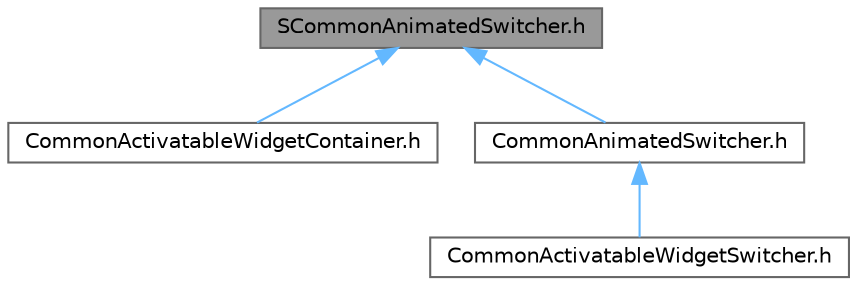 digraph "SCommonAnimatedSwitcher.h"
{
 // INTERACTIVE_SVG=YES
 // LATEX_PDF_SIZE
  bgcolor="transparent";
  edge [fontname=Helvetica,fontsize=10,labelfontname=Helvetica,labelfontsize=10];
  node [fontname=Helvetica,fontsize=10,shape=box,height=0.2,width=0.4];
  Node1 [id="Node000001",label="SCommonAnimatedSwitcher.h",height=0.2,width=0.4,color="gray40", fillcolor="grey60", style="filled", fontcolor="black",tooltip=" "];
  Node1 -> Node2 [id="edge1_Node000001_Node000002",dir="back",color="steelblue1",style="solid",tooltip=" "];
  Node2 [id="Node000002",label="CommonActivatableWidgetContainer.h",height=0.2,width=0.4,color="grey40", fillcolor="white", style="filled",URL="$d9/db6/CommonActivatableWidgetContainer_8h.html",tooltip=" "];
  Node1 -> Node3 [id="edge2_Node000001_Node000003",dir="back",color="steelblue1",style="solid",tooltip=" "];
  Node3 [id="Node000003",label="CommonAnimatedSwitcher.h",height=0.2,width=0.4,color="grey40", fillcolor="white", style="filled",URL="$dc/d39/CommonAnimatedSwitcher_8h.html",tooltip=" "];
  Node3 -> Node4 [id="edge3_Node000003_Node000004",dir="back",color="steelblue1",style="solid",tooltip=" "];
  Node4 [id="Node000004",label="CommonActivatableWidgetSwitcher.h",height=0.2,width=0.4,color="grey40", fillcolor="white", style="filled",URL="$dc/dc6/CommonActivatableWidgetSwitcher_8h.html",tooltip=" "];
}
